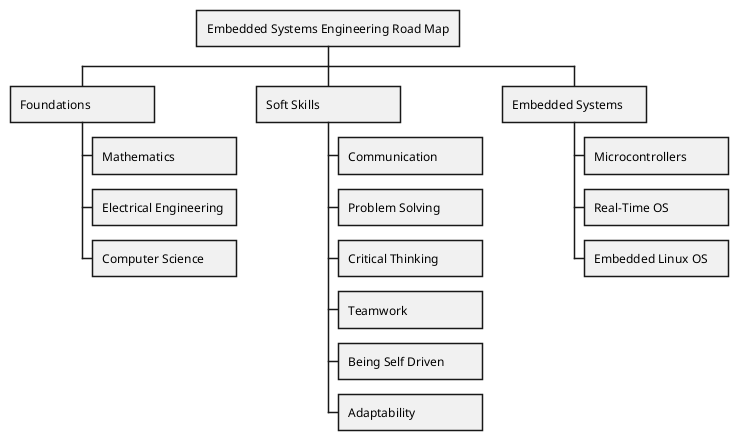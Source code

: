 @startwbs
<style>
node {
    MinimumWidth 144
    MaximumWidth 1440
}
</style>
+ Embedded Systems Engineering Road Map
 + Foundations
  + Mathematics
  + Electrical Engineering
  + Computer Science
 + Soft Skills
  + Communication
  + Problem Solving
  + Critical Thinking
  + Teamwork
  + Being Self Driven
  + Adaptability
 + Embedded Systems
  + Microcontrollers
  + Real-Time OS
  + Embedded Linux OS
@endwbs